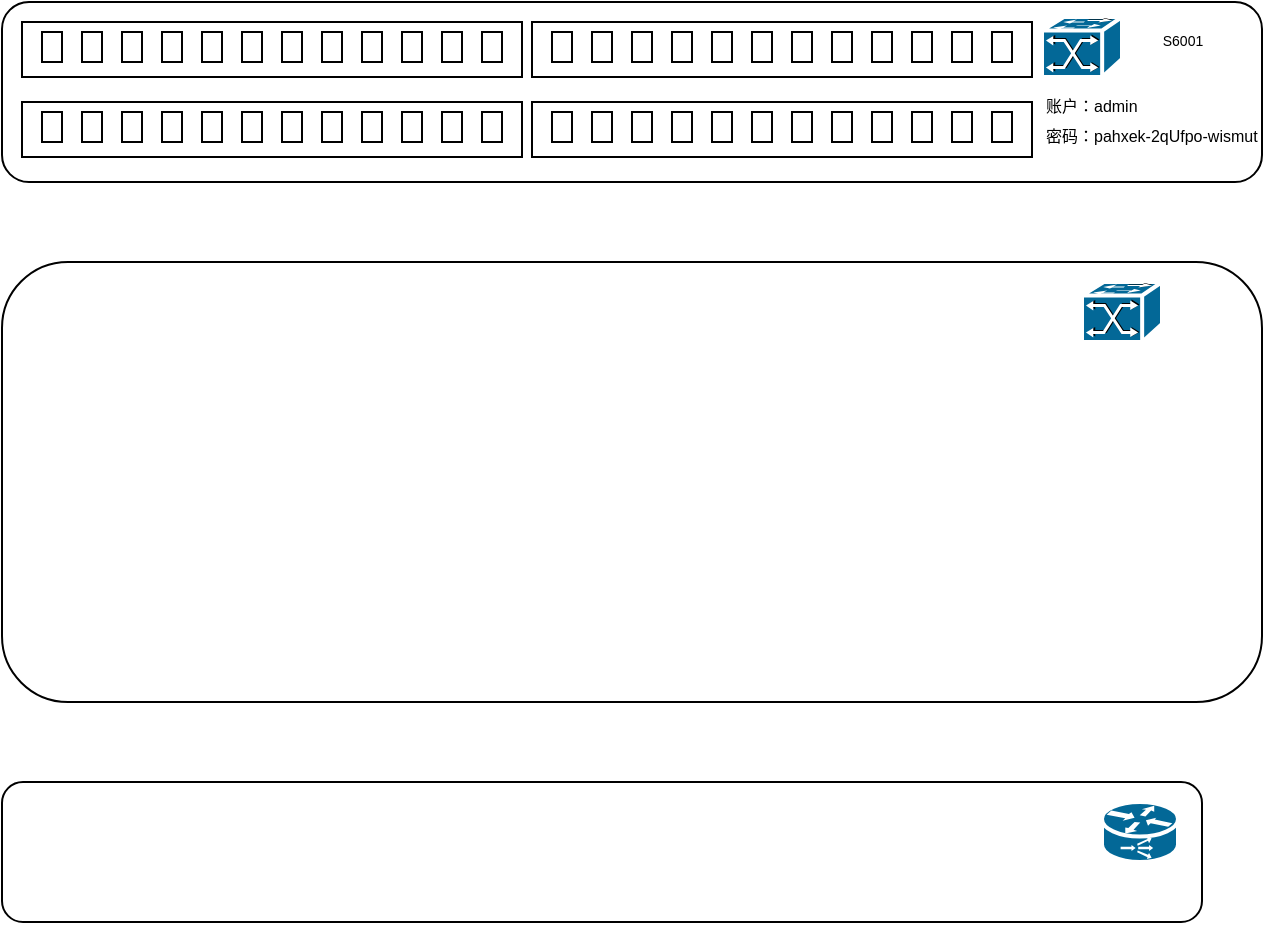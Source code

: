 <mxfile version="27.2.0">
  <diagram name="Page-1" id="1pzq0b7cTsPI9foyDski">
    <mxGraphModel dx="673" dy="407" grid="1" gridSize="10" guides="1" tooltips="1" connect="1" arrows="1" fold="1" page="1" pageScale="1" pageWidth="3300" pageHeight="4681" math="0" shadow="0">
      <root>
        <mxCell id="0" />
        <mxCell id="1" parent="0" />
        <mxCell id="z_BVboNfzT4I1Vo-alxG-1" value="" style="rounded=1;whiteSpace=wrap;html=1;movable=1;resizable=1;rotatable=1;deletable=1;editable=1;locked=0;connectable=1;" vertex="1" parent="1">
          <mxGeometry x="160" y="10" width="630" height="90" as="geometry" />
        </mxCell>
        <mxCell id="z_BVboNfzT4I1Vo-alxG-2" value="" style="rounded=1;whiteSpace=wrap;html=1;" vertex="1" parent="1">
          <mxGeometry x="160" y="140" width="630" height="220" as="geometry" />
        </mxCell>
        <mxCell id="z_BVboNfzT4I1Vo-alxG-3" value="" style="shape=mxgraph.cisco.switches.atm_fast_gigabit_etherswitch;sketch=0;html=1;pointerEvents=1;dashed=0;fillColor=#036897;strokeColor=#ffffff;strokeWidth=2;verticalLabelPosition=bottom;verticalAlign=top;align=center;outlineConnect=0;" vertex="1" parent="1">
          <mxGeometry x="680" y="17.5" width="40" height="30" as="geometry" />
        </mxCell>
        <mxCell id="z_BVboNfzT4I1Vo-alxG-28" value="" style="group" vertex="1" connectable="0" parent="1">
          <mxGeometry x="170" y="20" width="250" height="27.5" as="geometry" />
        </mxCell>
        <mxCell id="z_BVboNfzT4I1Vo-alxG-5" value="" style="rounded=0;whiteSpace=wrap;html=1;movable=1;resizable=1;rotatable=1;deletable=1;editable=1;locked=0;connectable=1;" vertex="1" parent="z_BVboNfzT4I1Vo-alxG-28">
          <mxGeometry width="250" height="27.5" as="geometry" />
        </mxCell>
        <mxCell id="z_BVboNfzT4I1Vo-alxG-21" value="" style="group" vertex="1" connectable="0" parent="z_BVboNfzT4I1Vo-alxG-28">
          <mxGeometry x="10" y="5" width="230" height="15" as="geometry" />
        </mxCell>
        <mxCell id="z_BVboNfzT4I1Vo-alxG-7" value="" style="rounded=0;whiteSpace=wrap;html=1;" vertex="1" parent="z_BVboNfzT4I1Vo-alxG-21">
          <mxGeometry width="10" height="15" as="geometry" />
        </mxCell>
        <mxCell id="z_BVboNfzT4I1Vo-alxG-8" value="" style="rounded=0;whiteSpace=wrap;html=1;" vertex="1" parent="z_BVboNfzT4I1Vo-alxG-21">
          <mxGeometry x="20" width="10" height="15" as="geometry" />
        </mxCell>
        <mxCell id="z_BVboNfzT4I1Vo-alxG-10" value="" style="rounded=0;whiteSpace=wrap;html=1;" vertex="1" parent="z_BVboNfzT4I1Vo-alxG-21">
          <mxGeometry x="40" width="10" height="15" as="geometry" />
        </mxCell>
        <mxCell id="z_BVboNfzT4I1Vo-alxG-11" value="" style="rounded=0;whiteSpace=wrap;html=1;" vertex="1" parent="z_BVboNfzT4I1Vo-alxG-21">
          <mxGeometry x="60" width="10" height="15" as="geometry" />
        </mxCell>
        <mxCell id="z_BVboNfzT4I1Vo-alxG-12" value="" style="rounded=0;whiteSpace=wrap;html=1;" vertex="1" parent="z_BVboNfzT4I1Vo-alxG-21">
          <mxGeometry x="80" width="10" height="15" as="geometry" />
        </mxCell>
        <mxCell id="z_BVboNfzT4I1Vo-alxG-13" value="" style="rounded=0;whiteSpace=wrap;html=1;" vertex="1" parent="z_BVboNfzT4I1Vo-alxG-21">
          <mxGeometry x="100" width="10" height="15" as="geometry" />
        </mxCell>
        <mxCell id="z_BVboNfzT4I1Vo-alxG-14" value="" style="rounded=0;whiteSpace=wrap;html=1;" vertex="1" parent="z_BVboNfzT4I1Vo-alxG-21">
          <mxGeometry x="120" width="10" height="15" as="geometry" />
        </mxCell>
        <mxCell id="z_BVboNfzT4I1Vo-alxG-15" value="" style="rounded=0;whiteSpace=wrap;html=1;" vertex="1" parent="z_BVboNfzT4I1Vo-alxG-21">
          <mxGeometry x="140" width="10" height="15" as="geometry" />
        </mxCell>
        <mxCell id="z_BVboNfzT4I1Vo-alxG-16" value="" style="rounded=0;whiteSpace=wrap;html=1;" vertex="1" parent="z_BVboNfzT4I1Vo-alxG-21">
          <mxGeometry x="160" width="10" height="15" as="geometry" />
        </mxCell>
        <mxCell id="z_BVboNfzT4I1Vo-alxG-17" value="" style="rounded=0;whiteSpace=wrap;html=1;" vertex="1" parent="z_BVboNfzT4I1Vo-alxG-21">
          <mxGeometry x="180" width="10" height="15" as="geometry" />
        </mxCell>
        <mxCell id="z_BVboNfzT4I1Vo-alxG-18" value="" style="rounded=0;whiteSpace=wrap;html=1;" vertex="1" parent="z_BVboNfzT4I1Vo-alxG-21">
          <mxGeometry x="200" width="10" height="15" as="geometry" />
        </mxCell>
        <mxCell id="z_BVboNfzT4I1Vo-alxG-19" value="" style="rounded=0;whiteSpace=wrap;html=1;" vertex="1" parent="z_BVboNfzT4I1Vo-alxG-21">
          <mxGeometry x="220" width="10" height="15" as="geometry" />
        </mxCell>
        <mxCell id="z_BVboNfzT4I1Vo-alxG-29" value="" style="group" vertex="1" connectable="0" parent="1">
          <mxGeometry x="170" y="60" width="250" height="27.5" as="geometry" />
        </mxCell>
        <mxCell id="z_BVboNfzT4I1Vo-alxG-30" value="" style="rounded=0;whiteSpace=wrap;html=1;movable=1;resizable=1;rotatable=1;deletable=1;editable=1;locked=0;connectable=1;" vertex="1" parent="z_BVboNfzT4I1Vo-alxG-29">
          <mxGeometry width="250" height="27.5" as="geometry" />
        </mxCell>
        <mxCell id="z_BVboNfzT4I1Vo-alxG-31" value="" style="group" vertex="1" connectable="0" parent="z_BVboNfzT4I1Vo-alxG-29">
          <mxGeometry x="10" y="5" width="230" height="15" as="geometry" />
        </mxCell>
        <mxCell id="z_BVboNfzT4I1Vo-alxG-32" value="" style="rounded=0;whiteSpace=wrap;html=1;" vertex="1" parent="z_BVboNfzT4I1Vo-alxG-31">
          <mxGeometry width="10" height="15" as="geometry" />
        </mxCell>
        <mxCell id="z_BVboNfzT4I1Vo-alxG-33" value="" style="rounded=0;whiteSpace=wrap;html=1;" vertex="1" parent="z_BVboNfzT4I1Vo-alxG-31">
          <mxGeometry x="20" width="10" height="15" as="geometry" />
        </mxCell>
        <mxCell id="z_BVboNfzT4I1Vo-alxG-34" value="" style="rounded=0;whiteSpace=wrap;html=1;" vertex="1" parent="z_BVboNfzT4I1Vo-alxG-31">
          <mxGeometry x="40" width="10" height="15" as="geometry" />
        </mxCell>
        <mxCell id="z_BVboNfzT4I1Vo-alxG-35" value="" style="rounded=0;whiteSpace=wrap;html=1;" vertex="1" parent="z_BVboNfzT4I1Vo-alxG-31">
          <mxGeometry x="60" width="10" height="15" as="geometry" />
        </mxCell>
        <mxCell id="z_BVboNfzT4I1Vo-alxG-36" value="" style="rounded=0;whiteSpace=wrap;html=1;" vertex="1" parent="z_BVboNfzT4I1Vo-alxG-31">
          <mxGeometry x="80" width="10" height="15" as="geometry" />
        </mxCell>
        <mxCell id="z_BVboNfzT4I1Vo-alxG-37" value="" style="rounded=0;whiteSpace=wrap;html=1;" vertex="1" parent="z_BVboNfzT4I1Vo-alxG-31">
          <mxGeometry x="100" width="10" height="15" as="geometry" />
        </mxCell>
        <mxCell id="z_BVboNfzT4I1Vo-alxG-38" value="" style="rounded=0;whiteSpace=wrap;html=1;" vertex="1" parent="z_BVboNfzT4I1Vo-alxG-31">
          <mxGeometry x="120" width="10" height="15" as="geometry" />
        </mxCell>
        <mxCell id="z_BVboNfzT4I1Vo-alxG-39" value="" style="rounded=0;whiteSpace=wrap;html=1;" vertex="1" parent="z_BVboNfzT4I1Vo-alxG-31">
          <mxGeometry x="140" width="10" height="15" as="geometry" />
        </mxCell>
        <mxCell id="z_BVboNfzT4I1Vo-alxG-40" value="" style="rounded=0;whiteSpace=wrap;html=1;" vertex="1" parent="z_BVboNfzT4I1Vo-alxG-31">
          <mxGeometry x="160" width="10" height="15" as="geometry" />
        </mxCell>
        <mxCell id="z_BVboNfzT4I1Vo-alxG-41" value="" style="rounded=0;whiteSpace=wrap;html=1;" vertex="1" parent="z_BVboNfzT4I1Vo-alxG-31">
          <mxGeometry x="180" width="10" height="15" as="geometry" />
        </mxCell>
        <mxCell id="z_BVboNfzT4I1Vo-alxG-42" value="" style="rounded=0;whiteSpace=wrap;html=1;" vertex="1" parent="z_BVboNfzT4I1Vo-alxG-31">
          <mxGeometry x="200" width="10" height="15" as="geometry" />
        </mxCell>
        <mxCell id="z_BVboNfzT4I1Vo-alxG-43" value="" style="rounded=0;whiteSpace=wrap;html=1;" vertex="1" parent="z_BVboNfzT4I1Vo-alxG-31">
          <mxGeometry x="220" width="10" height="15" as="geometry" />
        </mxCell>
        <mxCell id="z_BVboNfzT4I1Vo-alxG-45" value="" style="group" vertex="1" connectable="0" parent="1">
          <mxGeometry x="425" y="20" width="250" height="27.5" as="geometry" />
        </mxCell>
        <mxCell id="z_BVboNfzT4I1Vo-alxG-46" value="" style="rounded=0;whiteSpace=wrap;html=1;movable=1;resizable=1;rotatable=1;deletable=1;editable=1;locked=0;connectable=1;" vertex="1" parent="z_BVboNfzT4I1Vo-alxG-45">
          <mxGeometry width="250" height="27.5" as="geometry" />
        </mxCell>
        <mxCell id="z_BVboNfzT4I1Vo-alxG-47" value="" style="group" vertex="1" connectable="0" parent="z_BVboNfzT4I1Vo-alxG-45">
          <mxGeometry x="10" y="5" width="230" height="15" as="geometry" />
        </mxCell>
        <mxCell id="z_BVboNfzT4I1Vo-alxG-48" value="" style="rounded=0;whiteSpace=wrap;html=1;" vertex="1" parent="z_BVboNfzT4I1Vo-alxG-47">
          <mxGeometry width="10" height="15" as="geometry" />
        </mxCell>
        <mxCell id="z_BVboNfzT4I1Vo-alxG-49" value="" style="rounded=0;whiteSpace=wrap;html=1;" vertex="1" parent="z_BVboNfzT4I1Vo-alxG-47">
          <mxGeometry x="20" width="10" height="15" as="geometry" />
        </mxCell>
        <mxCell id="z_BVboNfzT4I1Vo-alxG-50" value="" style="rounded=0;whiteSpace=wrap;html=1;" vertex="1" parent="z_BVboNfzT4I1Vo-alxG-47">
          <mxGeometry x="40" width="10" height="15" as="geometry" />
        </mxCell>
        <mxCell id="z_BVboNfzT4I1Vo-alxG-51" value="" style="rounded=0;whiteSpace=wrap;html=1;" vertex="1" parent="z_BVboNfzT4I1Vo-alxG-47">
          <mxGeometry x="60" width="10" height="15" as="geometry" />
        </mxCell>
        <mxCell id="z_BVboNfzT4I1Vo-alxG-52" value="" style="rounded=0;whiteSpace=wrap;html=1;" vertex="1" parent="z_BVboNfzT4I1Vo-alxG-47">
          <mxGeometry x="80" width="10" height="15" as="geometry" />
        </mxCell>
        <mxCell id="z_BVboNfzT4I1Vo-alxG-53" value="" style="rounded=0;whiteSpace=wrap;html=1;" vertex="1" parent="z_BVboNfzT4I1Vo-alxG-47">
          <mxGeometry x="100" width="10" height="15" as="geometry" />
        </mxCell>
        <mxCell id="z_BVboNfzT4I1Vo-alxG-54" value="" style="rounded=0;whiteSpace=wrap;html=1;" vertex="1" parent="z_BVboNfzT4I1Vo-alxG-47">
          <mxGeometry x="120" width="10" height="15" as="geometry" />
        </mxCell>
        <mxCell id="z_BVboNfzT4I1Vo-alxG-55" value="" style="rounded=0;whiteSpace=wrap;html=1;" vertex="1" parent="z_BVboNfzT4I1Vo-alxG-47">
          <mxGeometry x="140" width="10" height="15" as="geometry" />
        </mxCell>
        <mxCell id="z_BVboNfzT4I1Vo-alxG-56" value="" style="rounded=0;whiteSpace=wrap;html=1;" vertex="1" parent="z_BVboNfzT4I1Vo-alxG-47">
          <mxGeometry x="160" width="10" height="15" as="geometry" />
        </mxCell>
        <mxCell id="z_BVboNfzT4I1Vo-alxG-57" value="" style="rounded=0;whiteSpace=wrap;html=1;" vertex="1" parent="z_BVboNfzT4I1Vo-alxG-47">
          <mxGeometry x="180" width="10" height="15" as="geometry" />
        </mxCell>
        <mxCell id="z_BVboNfzT4I1Vo-alxG-58" value="" style="rounded=0;whiteSpace=wrap;html=1;" vertex="1" parent="z_BVboNfzT4I1Vo-alxG-47">
          <mxGeometry x="200" width="10" height="15" as="geometry" />
        </mxCell>
        <mxCell id="z_BVboNfzT4I1Vo-alxG-59" value="" style="rounded=0;whiteSpace=wrap;html=1;" vertex="1" parent="z_BVboNfzT4I1Vo-alxG-47">
          <mxGeometry x="220" width="10" height="15" as="geometry" />
        </mxCell>
        <mxCell id="z_BVboNfzT4I1Vo-alxG-60" value="" style="group" vertex="1" connectable="0" parent="1">
          <mxGeometry x="425" y="60" width="250" height="27.5" as="geometry" />
        </mxCell>
        <mxCell id="z_BVboNfzT4I1Vo-alxG-61" value="" style="rounded=0;whiteSpace=wrap;html=1;movable=1;resizable=1;rotatable=1;deletable=1;editable=1;locked=0;connectable=1;" vertex="1" parent="z_BVboNfzT4I1Vo-alxG-60">
          <mxGeometry width="250" height="27.5" as="geometry" />
        </mxCell>
        <mxCell id="z_BVboNfzT4I1Vo-alxG-62" value="" style="group" vertex="1" connectable="0" parent="z_BVboNfzT4I1Vo-alxG-60">
          <mxGeometry x="10" y="5" width="230" height="15" as="geometry" />
        </mxCell>
        <mxCell id="z_BVboNfzT4I1Vo-alxG-63" value="" style="rounded=0;whiteSpace=wrap;html=1;" vertex="1" parent="z_BVboNfzT4I1Vo-alxG-62">
          <mxGeometry width="10" height="15" as="geometry" />
        </mxCell>
        <mxCell id="z_BVboNfzT4I1Vo-alxG-64" value="" style="rounded=0;whiteSpace=wrap;html=1;" vertex="1" parent="z_BVboNfzT4I1Vo-alxG-62">
          <mxGeometry x="20" width="10" height="15" as="geometry" />
        </mxCell>
        <mxCell id="z_BVboNfzT4I1Vo-alxG-65" value="" style="rounded=0;whiteSpace=wrap;html=1;" vertex="1" parent="z_BVboNfzT4I1Vo-alxG-62">
          <mxGeometry x="40" width="10" height="15" as="geometry" />
        </mxCell>
        <mxCell id="z_BVboNfzT4I1Vo-alxG-66" value="" style="rounded=0;whiteSpace=wrap;html=1;" vertex="1" parent="z_BVboNfzT4I1Vo-alxG-62">
          <mxGeometry x="60" width="10" height="15" as="geometry" />
        </mxCell>
        <mxCell id="z_BVboNfzT4I1Vo-alxG-67" value="" style="rounded=0;whiteSpace=wrap;html=1;" vertex="1" parent="z_BVboNfzT4I1Vo-alxG-62">
          <mxGeometry x="80" width="10" height="15" as="geometry" />
        </mxCell>
        <mxCell id="z_BVboNfzT4I1Vo-alxG-68" value="" style="rounded=0;whiteSpace=wrap;html=1;" vertex="1" parent="z_BVboNfzT4I1Vo-alxG-62">
          <mxGeometry x="100" width="10" height="15" as="geometry" />
        </mxCell>
        <mxCell id="z_BVboNfzT4I1Vo-alxG-69" value="" style="rounded=0;whiteSpace=wrap;html=1;" vertex="1" parent="z_BVboNfzT4I1Vo-alxG-62">
          <mxGeometry x="120" width="10" height="15" as="geometry" />
        </mxCell>
        <mxCell id="z_BVboNfzT4I1Vo-alxG-70" value="" style="rounded=0;whiteSpace=wrap;html=1;" vertex="1" parent="z_BVboNfzT4I1Vo-alxG-62">
          <mxGeometry x="140" width="10" height="15" as="geometry" />
        </mxCell>
        <mxCell id="z_BVboNfzT4I1Vo-alxG-71" value="" style="rounded=0;whiteSpace=wrap;html=1;" vertex="1" parent="z_BVboNfzT4I1Vo-alxG-62">
          <mxGeometry x="160" width="10" height="15" as="geometry" />
        </mxCell>
        <mxCell id="z_BVboNfzT4I1Vo-alxG-72" value="" style="rounded=0;whiteSpace=wrap;html=1;" vertex="1" parent="z_BVboNfzT4I1Vo-alxG-62">
          <mxGeometry x="180" width="10" height="15" as="geometry" />
        </mxCell>
        <mxCell id="z_BVboNfzT4I1Vo-alxG-73" value="" style="rounded=0;whiteSpace=wrap;html=1;" vertex="1" parent="z_BVboNfzT4I1Vo-alxG-62">
          <mxGeometry x="200" width="10" height="15" as="geometry" />
        </mxCell>
        <mxCell id="z_BVboNfzT4I1Vo-alxG-74" value="" style="rounded=0;whiteSpace=wrap;html=1;" vertex="1" parent="z_BVboNfzT4I1Vo-alxG-62">
          <mxGeometry x="220" width="10" height="15" as="geometry" />
        </mxCell>
        <mxCell id="z_BVboNfzT4I1Vo-alxG-76" value="" style="shape=mxgraph.cisco.switches.atm_fast_gigabit_etherswitch;sketch=0;html=1;pointerEvents=1;dashed=0;fillColor=#036897;strokeColor=#ffffff;strokeWidth=2;verticalLabelPosition=bottom;verticalAlign=top;align=center;outlineConnect=0;" vertex="1" parent="1">
          <mxGeometry x="700" y="150" width="40" height="30" as="geometry" />
        </mxCell>
        <mxCell id="z_BVboNfzT4I1Vo-alxG-81" value="" style="rounded=1;whiteSpace=wrap;html=1;" vertex="1" parent="1">
          <mxGeometry x="160" y="400" width="600" height="70" as="geometry" />
        </mxCell>
        <mxCell id="z_BVboNfzT4I1Vo-alxG-82" value="" style="shape=mxgraph.cisco.routers.content_service_router;sketch=0;html=1;pointerEvents=1;dashed=0;fillColor=#036897;strokeColor=#ffffff;strokeWidth=2;verticalLabelPosition=bottom;verticalAlign=top;align=center;outlineConnect=0;" vertex="1" parent="1">
          <mxGeometry x="710" y="410" width="38" height="30" as="geometry" />
        </mxCell>
        <mxCell id="z_BVboNfzT4I1Vo-alxG-85" value="S6001" style="text;html=1;align=center;verticalAlign=middle;resizable=0;points=[];autosize=1;strokeColor=none;fillColor=none;fontSize=7;" vertex="1" parent="1">
          <mxGeometry x="730" y="20" width="40" height="20" as="geometry" />
        </mxCell>
        <mxCell id="z_BVboNfzT4I1Vo-alxG-86" value="&lt;span style=&quot;color: rgba(0, 0, 0, 0); font-family: monospace; font-size: 0px; text-align: start;&quot;&gt;%3CmxGraphModel%3E%3Croot%3E%3CmxCell%20id%3D%220%22%2F%3E%3CmxCell%20id%3D%221%22%20parent%3D%220%22%2F%3E%3CmxCell%20id%3D%222%22%20value%3D%22%22%20style%3D%22rounded%3D1%3BwhiteSpace%3Dwrap%3Bhtml%3D1%3Bmovable%3D1%3Bresizable%3D1%3Brotatable%3D1%3Bdeletable%3D1%3Beditable%3D1%3Blocked%3D0%3Bconnectable%3D1%3B%22%20vertex%3D%221%22%20parent%3D%221%22%3E%3CmxGeometry%20x%3D%22270%22%20y%3D%2210%22%20width%3D%22600%22%20height%3D%2290%22%20as%3D%22geometry%22%2F%3E%3C%2FmxCell%3E%3C%2Froot%3E%3C%2FmxGraphModel%3E&lt;/span&gt;" style="text;html=1;align=center;verticalAlign=middle;resizable=0;points=[];autosize=1;strokeColor=none;fillColor=none;" vertex="1" parent="1">
          <mxGeometry x="610" y="108" width="20" height="30" as="geometry" />
        </mxCell>
        <mxCell id="z_BVboNfzT4I1Vo-alxG-88" value="&lt;div&gt;&lt;font style=&quot;font-size: 8px;&quot;&gt;账户：admin&lt;/font&gt;&lt;/div&gt;&lt;div&gt;&lt;span style=&quot;font-size: 8px; background-color: transparent; color: light-dark(rgb(0, 0, 0), rgb(255, 255, 255));&quot;&gt;密码：pahxek-2qUfpo-wismut&lt;/span&gt;&lt;/div&gt;" style="text;html=1;align=left;verticalAlign=middle;whiteSpace=wrap;rounded=0;" vertex="1" parent="1">
          <mxGeometry x="680" y="47.5" width="110" height="40" as="geometry" />
        </mxCell>
      </root>
    </mxGraphModel>
  </diagram>
</mxfile>
